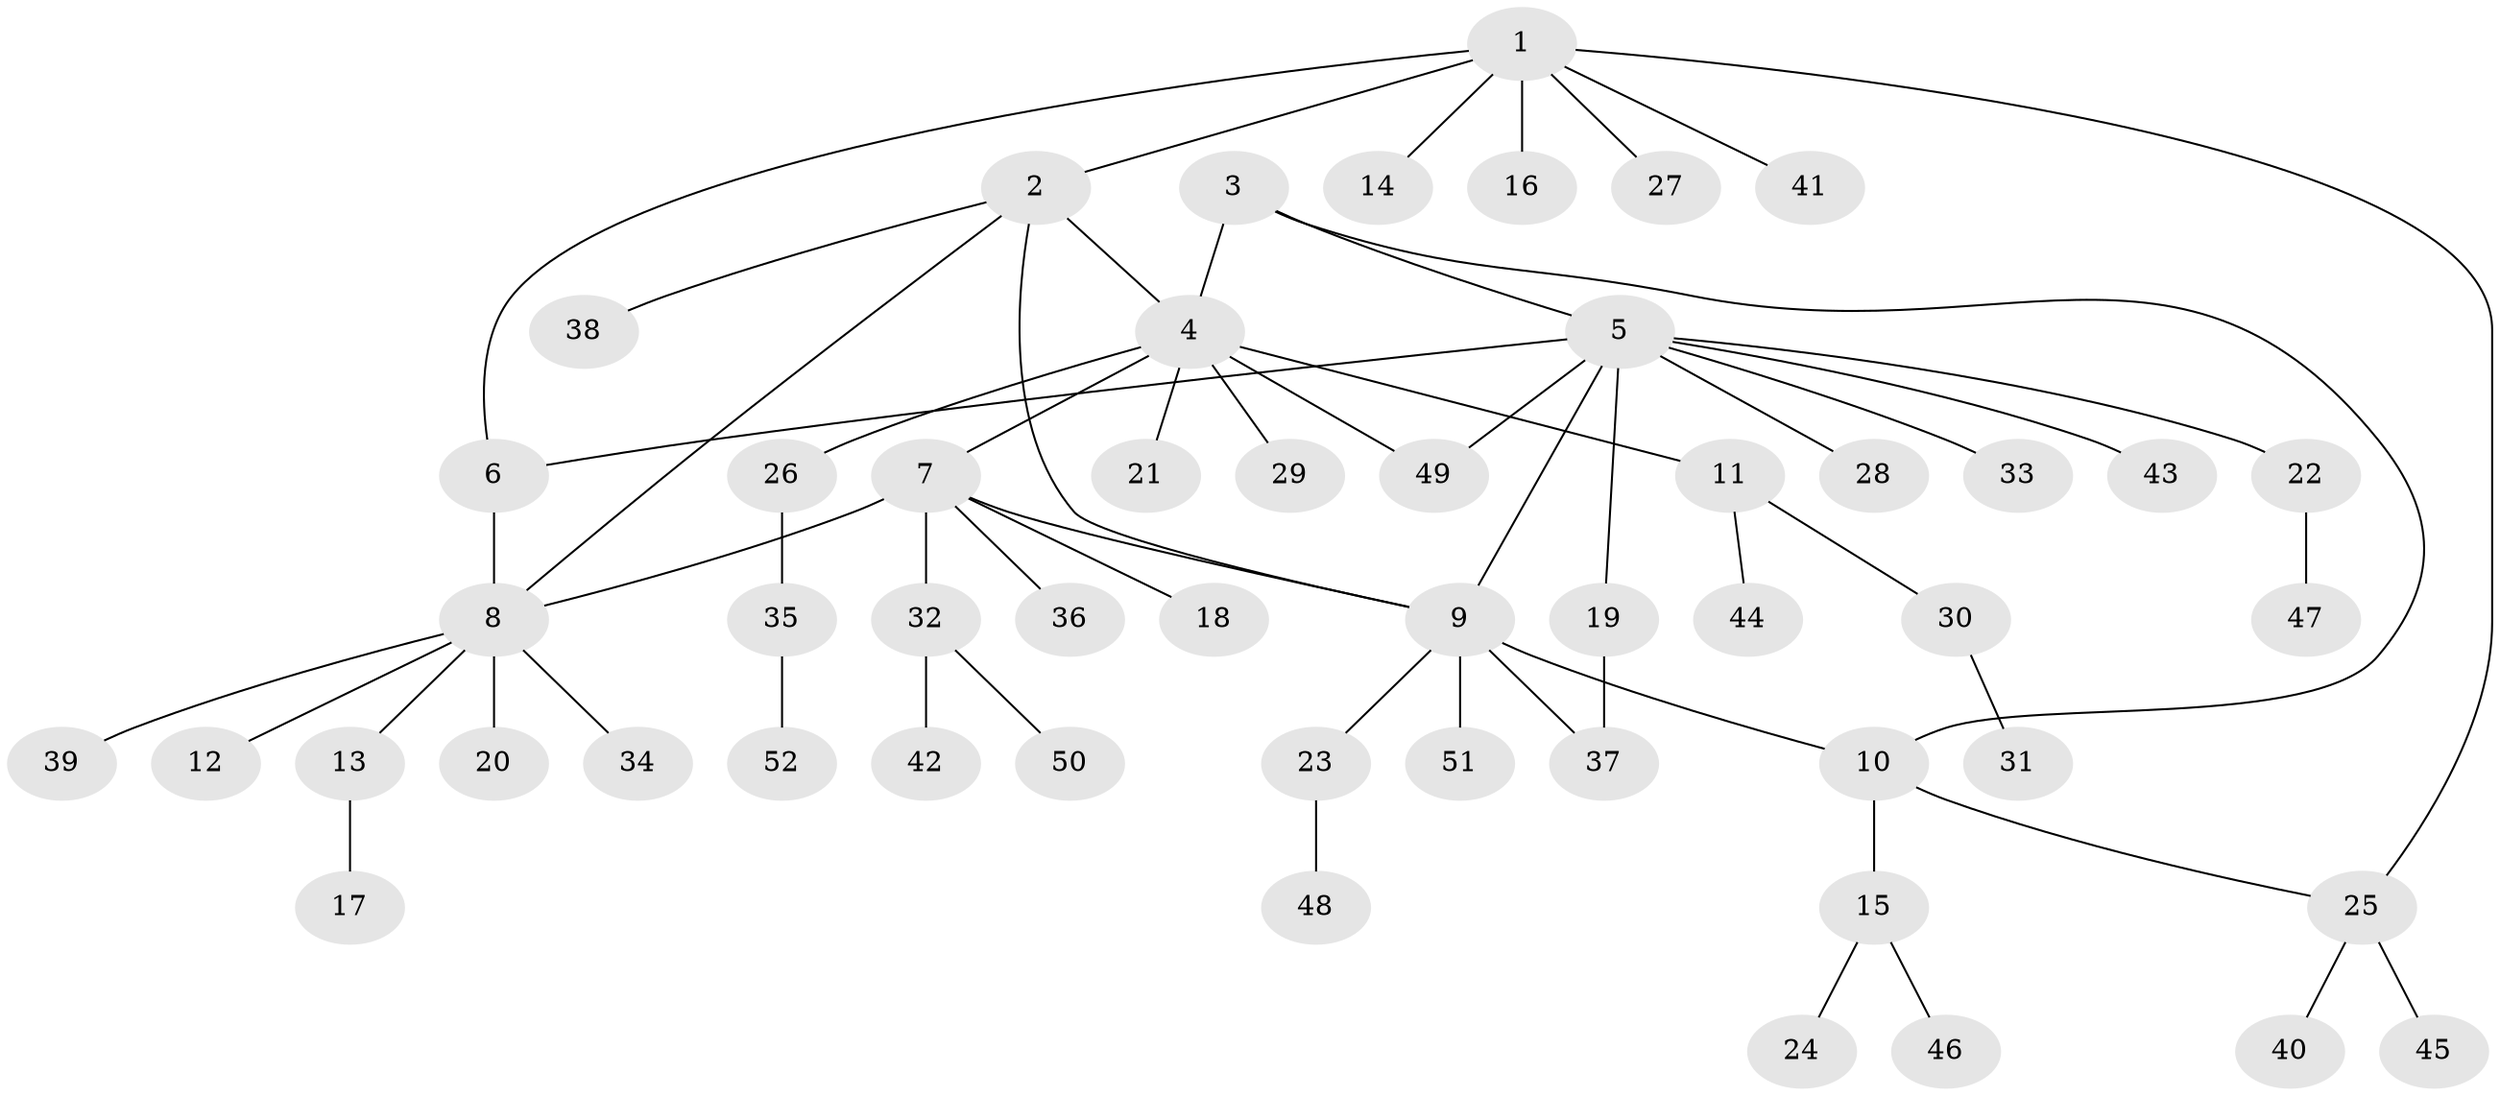// Generated by graph-tools (version 1.1) at 2025/02/03/09/25 03:02:45]
// undirected, 52 vertices, 60 edges
graph export_dot {
graph [start="1"]
  node [color=gray90,style=filled];
  1;
  2;
  3;
  4;
  5;
  6;
  7;
  8;
  9;
  10;
  11;
  12;
  13;
  14;
  15;
  16;
  17;
  18;
  19;
  20;
  21;
  22;
  23;
  24;
  25;
  26;
  27;
  28;
  29;
  30;
  31;
  32;
  33;
  34;
  35;
  36;
  37;
  38;
  39;
  40;
  41;
  42;
  43;
  44;
  45;
  46;
  47;
  48;
  49;
  50;
  51;
  52;
  1 -- 2;
  1 -- 6;
  1 -- 14;
  1 -- 16;
  1 -- 25;
  1 -- 27;
  1 -- 41;
  2 -- 4;
  2 -- 8;
  2 -- 9;
  2 -- 38;
  3 -- 4;
  3 -- 5;
  3 -- 10;
  4 -- 7;
  4 -- 11;
  4 -- 21;
  4 -- 26;
  4 -- 29;
  4 -- 49;
  5 -- 6;
  5 -- 9;
  5 -- 19;
  5 -- 22;
  5 -- 28;
  5 -- 33;
  5 -- 43;
  5 -- 49;
  6 -- 8;
  7 -- 8;
  7 -- 9;
  7 -- 18;
  7 -- 32;
  7 -- 36;
  8 -- 12;
  8 -- 13;
  8 -- 20;
  8 -- 34;
  8 -- 39;
  9 -- 10;
  9 -- 23;
  9 -- 37;
  9 -- 51;
  10 -- 15;
  10 -- 25;
  11 -- 30;
  11 -- 44;
  13 -- 17;
  15 -- 24;
  15 -- 46;
  19 -- 37;
  22 -- 47;
  23 -- 48;
  25 -- 40;
  25 -- 45;
  26 -- 35;
  30 -- 31;
  32 -- 42;
  32 -- 50;
  35 -- 52;
}
